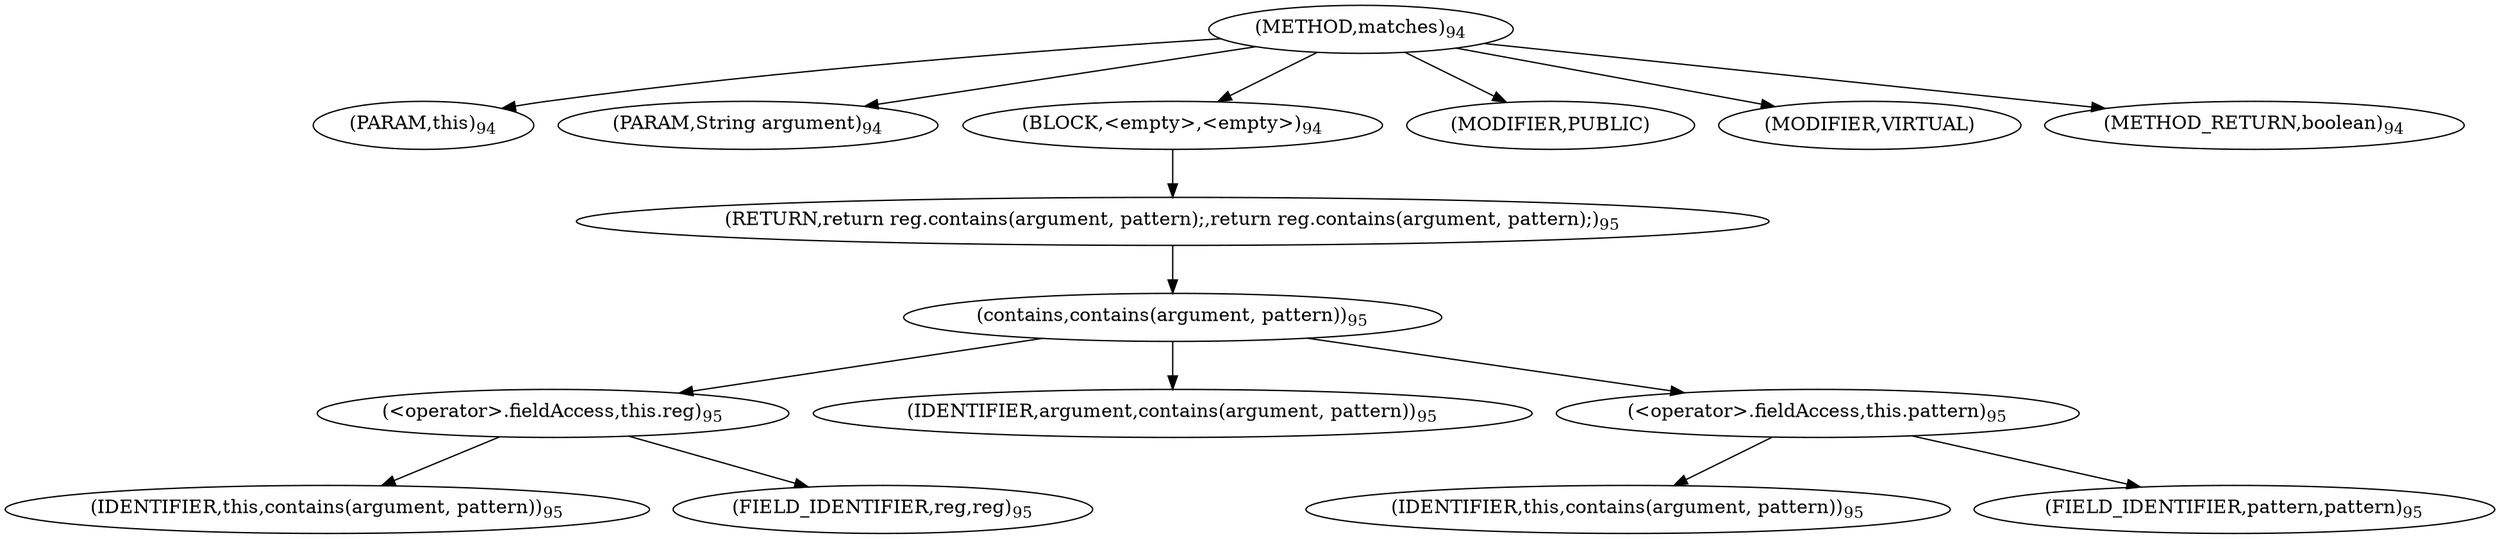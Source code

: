 digraph "matches" {  
"71" [label = <(METHOD,matches)<SUB>94</SUB>> ]
"72" [label = <(PARAM,this)<SUB>94</SUB>> ]
"73" [label = <(PARAM,String argument)<SUB>94</SUB>> ]
"74" [label = <(BLOCK,&lt;empty&gt;,&lt;empty&gt;)<SUB>94</SUB>> ]
"75" [label = <(RETURN,return reg.contains(argument, pattern);,return reg.contains(argument, pattern);)<SUB>95</SUB>> ]
"76" [label = <(contains,contains(argument, pattern))<SUB>95</SUB>> ]
"77" [label = <(&lt;operator&gt;.fieldAccess,this.reg)<SUB>95</SUB>> ]
"78" [label = <(IDENTIFIER,this,contains(argument, pattern))<SUB>95</SUB>> ]
"79" [label = <(FIELD_IDENTIFIER,reg,reg)<SUB>95</SUB>> ]
"80" [label = <(IDENTIFIER,argument,contains(argument, pattern))<SUB>95</SUB>> ]
"81" [label = <(&lt;operator&gt;.fieldAccess,this.pattern)<SUB>95</SUB>> ]
"82" [label = <(IDENTIFIER,this,contains(argument, pattern))<SUB>95</SUB>> ]
"83" [label = <(FIELD_IDENTIFIER,pattern,pattern)<SUB>95</SUB>> ]
"84" [label = <(MODIFIER,PUBLIC)> ]
"85" [label = <(MODIFIER,VIRTUAL)> ]
"86" [label = <(METHOD_RETURN,boolean)<SUB>94</SUB>> ]
  "71" -> "72" 
  "71" -> "73" 
  "71" -> "74" 
  "71" -> "84" 
  "71" -> "85" 
  "71" -> "86" 
  "74" -> "75" 
  "75" -> "76" 
  "76" -> "77" 
  "76" -> "80" 
  "76" -> "81" 
  "77" -> "78" 
  "77" -> "79" 
  "81" -> "82" 
  "81" -> "83" 
}
